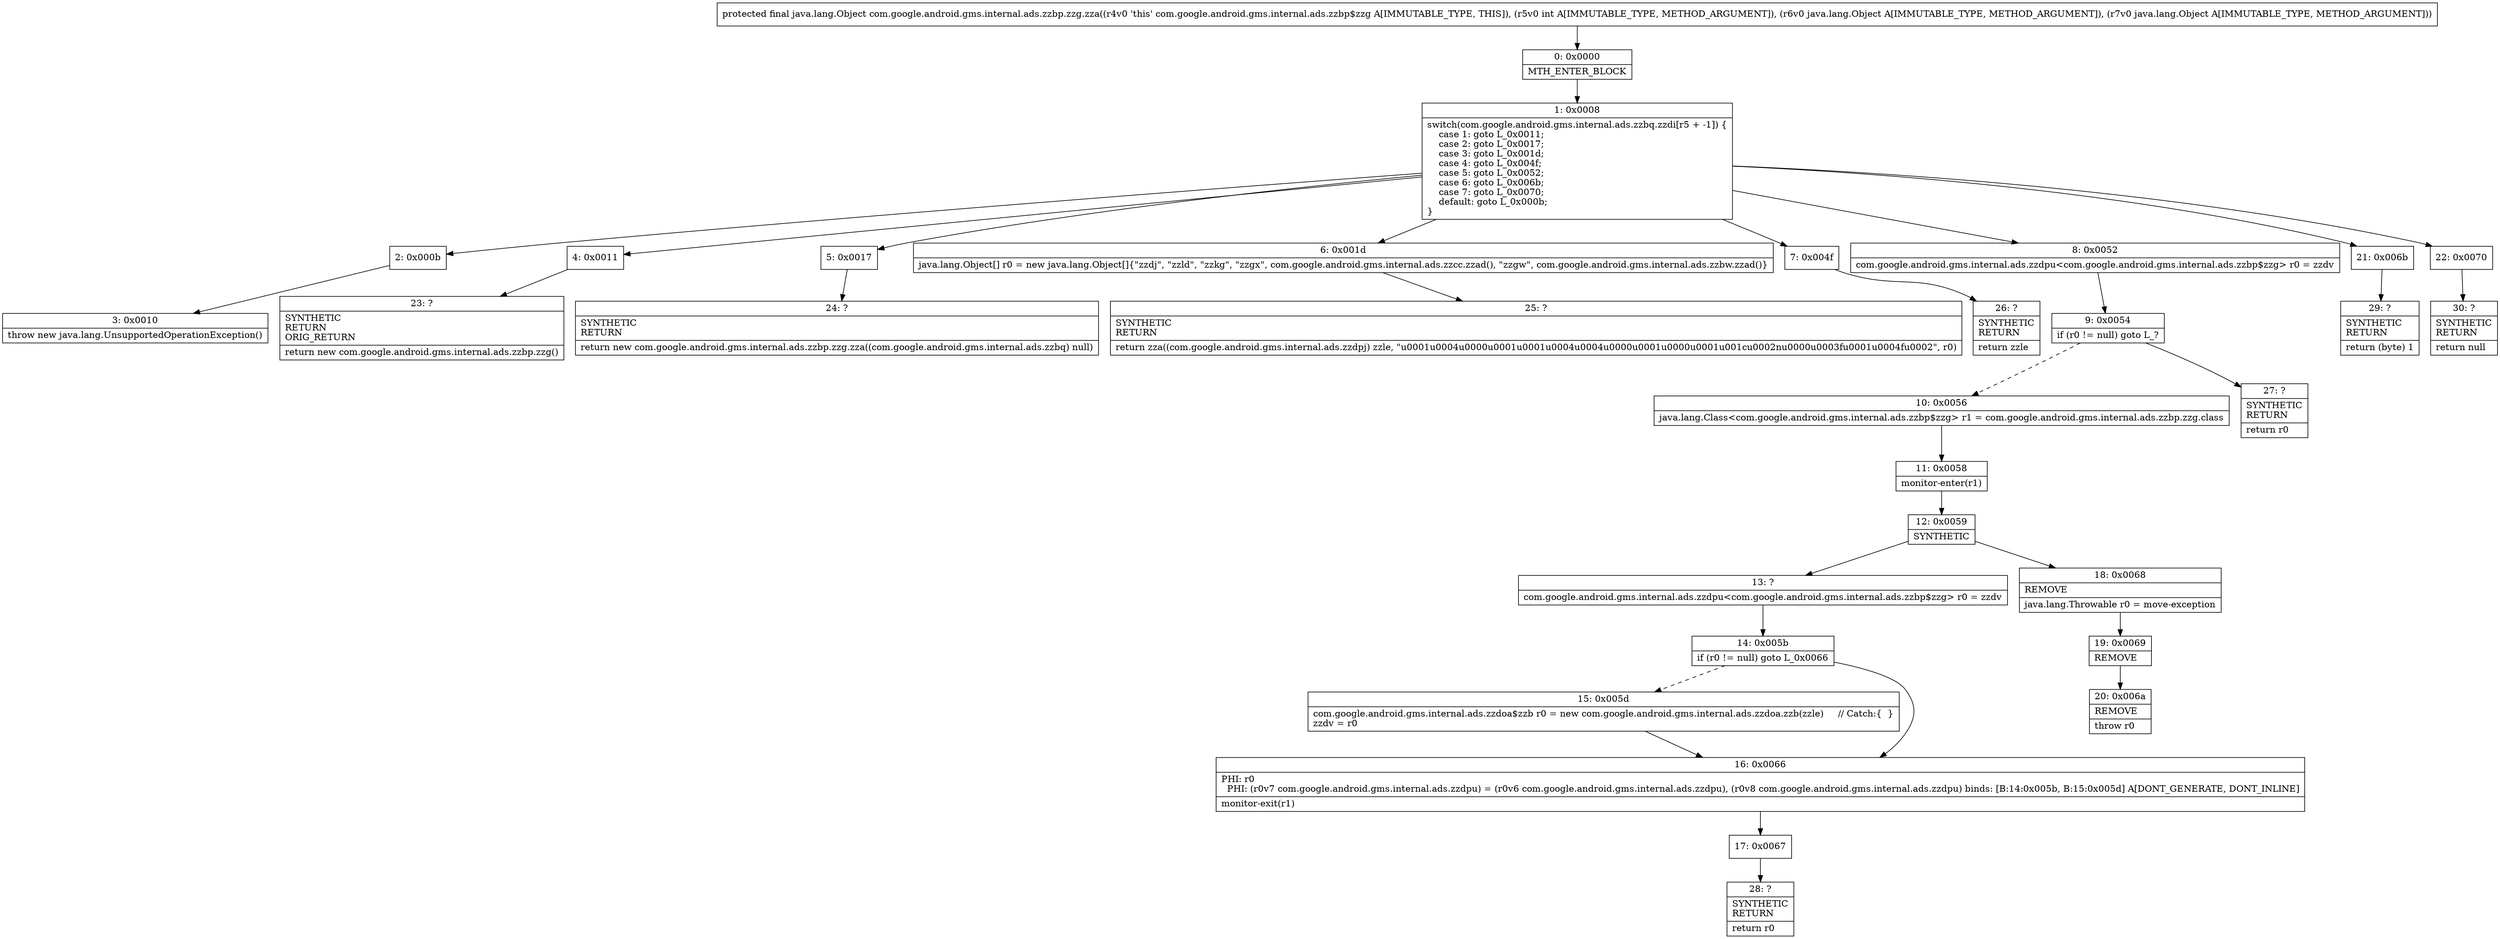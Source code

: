 digraph "CFG forcom.google.android.gms.internal.ads.zzbp.zzg.zza(ILjava\/lang\/Object;Ljava\/lang\/Object;)Ljava\/lang\/Object;" {
Node_0 [shape=record,label="{0\:\ 0x0000|MTH_ENTER_BLOCK\l}"];
Node_1 [shape=record,label="{1\:\ 0x0008|switch(com.google.android.gms.internal.ads.zzbq.zzdi[r5 + \-1]) \{\l    case 1: goto L_0x0011;\l    case 2: goto L_0x0017;\l    case 3: goto L_0x001d;\l    case 4: goto L_0x004f;\l    case 5: goto L_0x0052;\l    case 6: goto L_0x006b;\l    case 7: goto L_0x0070;\l    default: goto L_0x000b;\l\}\l}"];
Node_2 [shape=record,label="{2\:\ 0x000b}"];
Node_3 [shape=record,label="{3\:\ 0x0010|throw new java.lang.UnsupportedOperationException()\l}"];
Node_4 [shape=record,label="{4\:\ 0x0011}"];
Node_5 [shape=record,label="{5\:\ 0x0017}"];
Node_6 [shape=record,label="{6\:\ 0x001d|java.lang.Object[] r0 = new java.lang.Object[]\{\"zzdj\", \"zzld\", \"zzkg\", \"zzgx\", com.google.android.gms.internal.ads.zzcc.zzad(), \"zzgw\", com.google.android.gms.internal.ads.zzbw.zzad()\}\l}"];
Node_7 [shape=record,label="{7\:\ 0x004f}"];
Node_8 [shape=record,label="{8\:\ 0x0052|com.google.android.gms.internal.ads.zzdpu\<com.google.android.gms.internal.ads.zzbp$zzg\> r0 = zzdv\l}"];
Node_9 [shape=record,label="{9\:\ 0x0054|if (r0 != null) goto L_?\l}"];
Node_10 [shape=record,label="{10\:\ 0x0056|java.lang.Class\<com.google.android.gms.internal.ads.zzbp$zzg\> r1 = com.google.android.gms.internal.ads.zzbp.zzg.class\l}"];
Node_11 [shape=record,label="{11\:\ 0x0058|monitor\-enter(r1)\l}"];
Node_12 [shape=record,label="{12\:\ 0x0059|SYNTHETIC\l}"];
Node_13 [shape=record,label="{13\:\ ?|com.google.android.gms.internal.ads.zzdpu\<com.google.android.gms.internal.ads.zzbp$zzg\> r0 = zzdv\l}"];
Node_14 [shape=record,label="{14\:\ 0x005b|if (r0 != null) goto L_0x0066\l}"];
Node_15 [shape=record,label="{15\:\ 0x005d|com.google.android.gms.internal.ads.zzdoa$zzb r0 = new com.google.android.gms.internal.ads.zzdoa.zzb(zzle)     \/\/ Catch:\{  \}\lzzdv = r0\l}"];
Node_16 [shape=record,label="{16\:\ 0x0066|PHI: r0 \l  PHI: (r0v7 com.google.android.gms.internal.ads.zzdpu) = (r0v6 com.google.android.gms.internal.ads.zzdpu), (r0v8 com.google.android.gms.internal.ads.zzdpu) binds: [B:14:0x005b, B:15:0x005d] A[DONT_GENERATE, DONT_INLINE]\l|monitor\-exit(r1)\l}"];
Node_17 [shape=record,label="{17\:\ 0x0067}"];
Node_18 [shape=record,label="{18\:\ 0x0068|REMOVE\l|java.lang.Throwable r0 = move\-exception\l}"];
Node_19 [shape=record,label="{19\:\ 0x0069|REMOVE\l}"];
Node_20 [shape=record,label="{20\:\ 0x006a|REMOVE\l|throw r0\l}"];
Node_21 [shape=record,label="{21\:\ 0x006b}"];
Node_22 [shape=record,label="{22\:\ 0x0070}"];
Node_23 [shape=record,label="{23\:\ ?|SYNTHETIC\lRETURN\lORIG_RETURN\l|return new com.google.android.gms.internal.ads.zzbp.zzg()\l}"];
Node_24 [shape=record,label="{24\:\ ?|SYNTHETIC\lRETURN\l|return new com.google.android.gms.internal.ads.zzbp.zzg.zza((com.google.android.gms.internal.ads.zzbq) null)\l}"];
Node_25 [shape=record,label="{25\:\ ?|SYNTHETIC\lRETURN\l|return zza((com.google.android.gms.internal.ads.zzdpj) zzle, \"u0001u0004u0000u0001u0001u0004u0004u0000u0001u0000u0001u001cu0002nu0000u0003fu0001u0004fu0002\", r0)\l}"];
Node_26 [shape=record,label="{26\:\ ?|SYNTHETIC\lRETURN\l|return zzle\l}"];
Node_27 [shape=record,label="{27\:\ ?|SYNTHETIC\lRETURN\l|return r0\l}"];
Node_28 [shape=record,label="{28\:\ ?|SYNTHETIC\lRETURN\l|return r0\l}"];
Node_29 [shape=record,label="{29\:\ ?|SYNTHETIC\lRETURN\l|return (byte) 1\l}"];
Node_30 [shape=record,label="{30\:\ ?|SYNTHETIC\lRETURN\l|return null\l}"];
MethodNode[shape=record,label="{protected final java.lang.Object com.google.android.gms.internal.ads.zzbp.zzg.zza((r4v0 'this' com.google.android.gms.internal.ads.zzbp$zzg A[IMMUTABLE_TYPE, THIS]), (r5v0 int A[IMMUTABLE_TYPE, METHOD_ARGUMENT]), (r6v0 java.lang.Object A[IMMUTABLE_TYPE, METHOD_ARGUMENT]), (r7v0 java.lang.Object A[IMMUTABLE_TYPE, METHOD_ARGUMENT])) }"];
MethodNode -> Node_0;
Node_0 -> Node_1;
Node_1 -> Node_2;
Node_1 -> Node_4;
Node_1 -> Node_5;
Node_1 -> Node_6;
Node_1 -> Node_7;
Node_1 -> Node_8;
Node_1 -> Node_21;
Node_1 -> Node_22;
Node_2 -> Node_3;
Node_4 -> Node_23;
Node_5 -> Node_24;
Node_6 -> Node_25;
Node_7 -> Node_26;
Node_8 -> Node_9;
Node_9 -> Node_10[style=dashed];
Node_9 -> Node_27;
Node_10 -> Node_11;
Node_11 -> Node_12;
Node_12 -> Node_13;
Node_12 -> Node_18;
Node_13 -> Node_14;
Node_14 -> Node_15[style=dashed];
Node_14 -> Node_16;
Node_15 -> Node_16;
Node_16 -> Node_17;
Node_17 -> Node_28;
Node_18 -> Node_19;
Node_19 -> Node_20;
Node_21 -> Node_29;
Node_22 -> Node_30;
}

